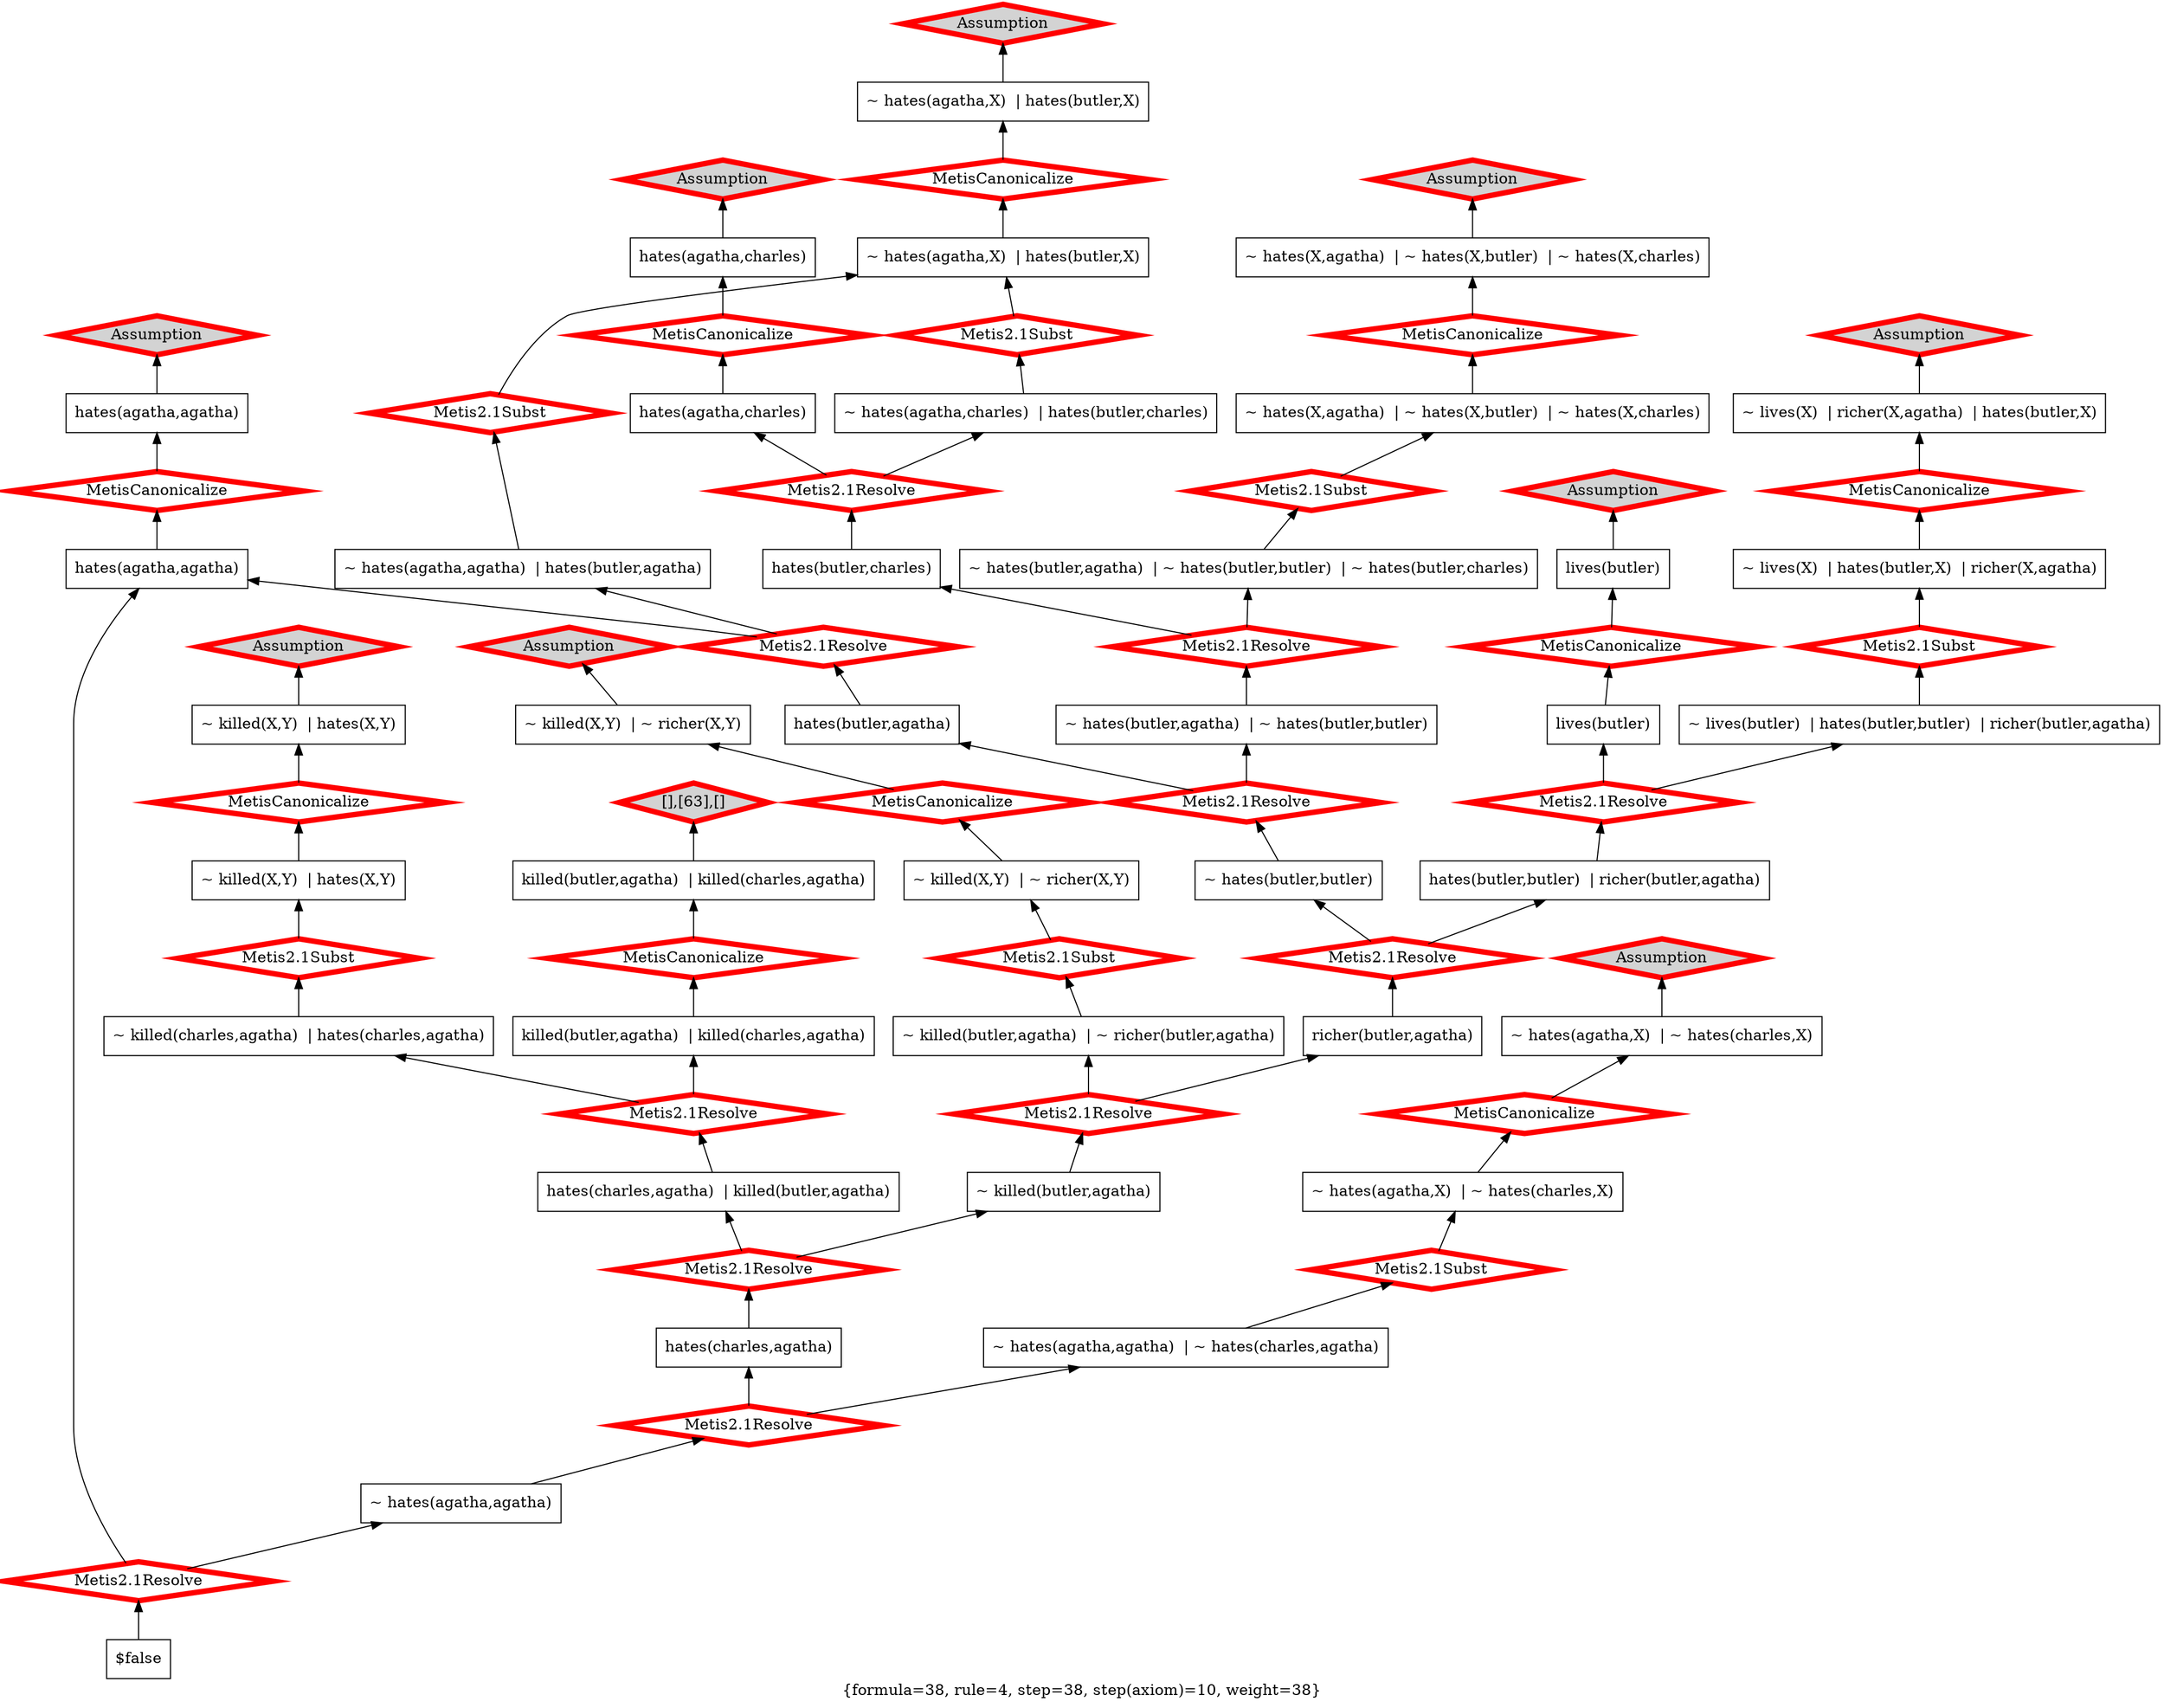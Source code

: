 digraph g 
{ rankdir=BT;
 labelloc=b label="{formula=38, rule=4, step=38, step(axiom)=10, weight=38}"  
 "x_68" [ color="black" shape="box" label="~ hates(X,agatha)  | ~ hates(X,butler)  | ~ hates(X,charles)" fillcolor="white" style="filled"  ];
  "x_1" [ color="black" shape="box" label="lives(butler)" fillcolor="white" style="filled"  ];
  "x_34" [ color="black" shape="box" label="~ killed(charles,agatha)  | hates(charles,agatha)" fillcolor="white" style="filled"  ];
  "x_106" [ color="black" shape="box" label="~ lives(X)  | hates(butler,X)  | richer(X,agatha)" fillcolor="white" style="filled"  ];
  "x_41" [ color="black" shape="box" label="~ killed(X,Y)  | ~ richer(X,Y)" fillcolor="white" style="filled"  ];
  "x_6" [ color="black" shape="box" label="~ hates(butler,agatha)  | ~ hates(butler,butler)  | ~ hates(butler,charles)" fillcolor="white" style="filled"  ];
  "x_44" [ color="black" shape="box" label="~ killed(X,Y)  | hates(X,Y)" fillcolor="white" style="filled"  ];
  "x_110" [ color="black" shape="box" label="~ killed(X,Y)  | hates(X,Y)" fillcolor="white" style="filled"  ];
  "x_8" [ color="black" shape="box" label="~ hates(agatha,X)  | ~ hates(charles,X)" fillcolor="white" style="filled"  ];
  "x_46" [ color="black" shape="box" label="~ hates(butler,butler)" fillcolor="white" style="filled"  ];
  "x_47" [ color="black" shape="box" label="~ hates(agatha,agatha)  | hates(butler,agatha)" fillcolor="white" style="filled"  ];
  "x_114" [ color="black" shape="box" label="~ hates(agatha,agatha)" fillcolor="white" style="filled"  ];
  "x_11" [ color="black" shape="box" label="~ hates(agatha,X)  | hates(butler,X)" fillcolor="white" style="filled"  ];
  "x_13" [ color="black" shape="box" label="hates(charles,agatha)  | killed(butler,agatha)" fillcolor="white" style="filled"  ];
  "x_49" [ color="black" shape="box" label="hates(agatha,agatha)" fillcolor="white" style="filled"  ];
  "x_116" [ color="black" shape="box" label="~ killed(X,Y)  | ~ richer(X,Y)" fillcolor="white" style="filled"  ];
  "x_118" [ color="black" shape="box" label="~ lives(X)  | richer(X,agatha)  | hates(butler,X)" fillcolor="white" style="filled"  ];
  "x_52" [ color="black" shape="box" label="~ killed(butler,agatha)  | ~ richer(butler,agatha)" fillcolor="white" style="filled"  ];
  "x_81" [ color="black" shape="box" label="~ lives(butler)  | hates(butler,butler)  | richer(butler,agatha)" fillcolor="white" style="filled"  ];
  "x_82" [ color="black" shape="box" label="~ hates(X,agatha)  | ~ hates(X,butler)  | ~ hates(X,charles)" fillcolor="white" style="filled"  ];
  "x_124" [ color="black" shape="box" label="~ hates(agatha,agatha)  | ~ hates(charles,agatha)" fillcolor="white" style="filled"  ];
  "x_21" [ color="black" shape="box" label="$false" fillcolor="white" style="filled"  ];
  "x_87" [ color="black" shape="box" label="hates(charles,agatha)" fillcolor="white" style="filled"  ];
  "x_23" [ color="black" shape="box" label="hates(agatha,charles)" fillcolor="white" style="filled"  ];
  "x_130" [ color="black" shape="box" label="~ killed(butler,agatha)" fillcolor="white" style="filled"  ];
  "x_55" [ color="black" shape="box" label="hates(agatha,agatha)" fillcolor="white" style="filled"  ];
  "x_133" [ color="black" shape="box" label="richer(butler,agatha)" fillcolor="white" style="filled"  ];
  "x_132" [ color="black" shape="box" label="killed(butler,agatha)  | killed(charles,agatha)" fillcolor="white" style="filled"  ];
  "x_24" [ color="black" shape="box" label="hates(butler,butler)  | richer(butler,agatha)" fillcolor="white" style="filled"  ];
  "x_61" [ color="black" shape="box" label="~ hates(agatha,X)  | ~ hates(charles,X)" fillcolor="white" style="filled"  ];
  "x_94" [ color="black" shape="box" label="lives(butler)" fillcolor="white" style="filled"  ];
  "x_136" [ color="black" shape="box" label="hates(agatha,charles)" fillcolor="white" style="filled"  ];
  "x_63" [ color="black" shape="box" label="killed(butler,agatha)  | killed(charles,agatha)" fillcolor="white" style="filled"  ];
  "x_64" [ color="black" shape="box" label="~ hates(agatha,X)  | hates(butler,X)" fillcolor="white" style="filled"  ];
  "x_141" [ color="black" shape="box" label="~ hates(butler,agatha)  | ~ hates(butler,butler)" fillcolor="white" style="filled"  ];
  "x_98" [ color="black" shape="box" label="hates(butler,agatha)" fillcolor="white" style="filled"  ];
  "x_140" [ color="black" shape="box" label="hates(butler,charles)" fillcolor="white" style="filled"  ];
  "x_142" [ color="black" shape="box" label="~ hates(agatha,charles)  | hates(butler,charles)" fillcolor="white" style="filled"  ];
  "81d7037:1242be2cf89:-7fcf" [ URL="http://browser.inference-web.org/iwbrowser/BrowseNodeSet?url=http%3A%2F%2Finference-web.org%2Fproofs%2Ftptp%2FSolutions%2FPUZ%2FPUZ001-1%2FMetis---2.2%2Fanswer.owl%23ns_refute_0_22" color="red" shape="diamond" label="Metis2.1Resolve" fillcolor="white" style="filled" penwidth="5"  ];
  "x_46" -> "81d7037:1242be2cf89:-7fcf";
  "81d7037:1242be2cf89:-7fcf" -> "x_98";
  "81d7037:1242be2cf89:-7fcf" -> "x_141";
  "81d7037:1242be2cf89:-7f7f" [ URL="http://browser.inference-web.org/iwbrowser/BrowseNodeSet?url=http%3A%2F%2Finference-web.org%2Fproofs%2Ftptp%2FSolutions%2FPUZ%2FPUZ001-1%2FMetis---2.2%2Fanswer.owl%23ns_butler" color="red" shape="diamond" label="Assumption" fillcolor="lightgrey" style="filled" penwidth="5"  ];
  "x_94" -> "81d7037:1242be2cf89:-7f7f";
  "81d7037:1242be2cf89:-7fd7" [ URL="http://browser.inference-web.org/iwbrowser/BrowseNodeSet?url=http%3A%2F%2Finference-web.org%2Fproofs%2Ftptp%2FSolutions%2FPUZ%2FPUZ001-1%2FMetis---2.2%2Fanswer.owl%23ns_poorer_killer" color="red" shape="diamond" label="Assumption" fillcolor="lightgrey" style="filled" penwidth="5"  ];
  "x_41" -> "81d7037:1242be2cf89:-7fd7";
  "81d7037:1242be2cf89:-7f73" [ URL="http://browser.inference-web.org/iwbrowser/BrowseNodeSet?url=http%3A%2F%2Finference-web.org%2Fproofs%2Ftptp%2FSolutions%2FPUZ%2FPUZ001-1%2FMetis---2.2%2Fanswer.owl%23ns_refute_0_3" color="red" shape="diamond" label="MetisCanonicalize" fillcolor="white" style="filled" penwidth="5"  ];
  "x_110" -> "81d7037:1242be2cf89:-7f73";
  "81d7037:1242be2cf89:-7f73" -> "x_44";
  "81d7037:1242be2cf89:-7f77" [ URL="http://browser.inference-web.org/iwbrowser/BrowseNodeSet?url=http%3A%2F%2Finference-web.org%2Fproofs%2Ftptp%2FSolutions%2FPUZ%2FPUZ001-1%2FMetis---2.2%2Fanswer.owl%23ns_refute_0_4" color="red" shape="diamond" label="Metis2.1Subst" fillcolor="white" style="filled" penwidth="5"  ];
  "x_34" -> "81d7037:1242be2cf89:-7f77";
  "81d7037:1242be2cf89:-7f77" -> "x_110";
  "81d7037:1242be2cf89:-7ffe" [ URL="http://browser.inference-web.org/iwbrowser/BrowseNodeSet?url=http%3A%2F%2Finference-web.org%2Fproofs%2Ftptp%2FSolutions%2FPUZ%2FPUZ001-1%2FMetis---2.2%2Fanswer.owl%23answer" color="red" shape="diamond" label="Metis2.1Resolve" fillcolor="white" style="filled" penwidth="5"  ];
  "x_21" -> "81d7037:1242be2cf89:-7ffe";
  "81d7037:1242be2cf89:-7ffe" -> "x_49";
  "81d7037:1242be2cf89:-7ffe" -> "x_114";
  "81d7037:1242be2cf89:-7f6f" [ URL="http://browser.inference-web.org/iwbrowser/BrowseNodeSet?url=http%3A%2F%2Finference-web.org%2Fproofs%2Ftptp%2FSolutions%2FPUZ%2FPUZ001-1%2FMetis---2.2%2Fanswer.owl%23ns_killer_hates_victim" color="red" shape="diamond" label="Assumption" fillcolor="lightgrey" style="filled" penwidth="5"  ];
  "x_44" -> "81d7037:1242be2cf89:-7f6f";
  "81d7037:1242be2cf89:-7f8a" [ URL="http://browser.inference-web.org/iwbrowser/BrowseNodeSet?url=http%3A%2F%2Finference-web.org%2Fproofs%2Ftptp%2FSolutions%2FPUZ%2FPUZ001-1%2FMetis---2.2%2Fanswer.owl%23ns_refute_0_9" color="red" shape="diamond" label="MetisCanonicalize" fillcolor="white" style="filled" penwidth="5"  ];
  "x_106" -> "81d7037:1242be2cf89:-7f8a";
  "81d7037:1242be2cf89:-7f8a" -> "x_118";
  "81d7037:1242be2cf89:-7f9a" [ URL="http://browser.inference-web.org/iwbrowser/BrowseNodeSet?url=http%3A%2F%2Finference-web.org%2Fproofs%2Ftptp%2FSolutions%2FPUZ%2FPUZ001-1%2FMetis---2.2%2Fanswer.owl%23ns_refute_0_19" color="red" shape="diamond" label="MetisCanonicalize" fillcolor="white" style="filled" penwidth="5"  ];
  "x_49" -> "81d7037:1242be2cf89:-7f9a";
  "81d7037:1242be2cf89:-7f9a" -> "x_55";
  "81d7037:1242be2cf89:-7ff0" [ URL="http://browser.inference-web.org/iwbrowser/BrowseNodeSet?url=http%3A%2F%2Finference-web.org%2Fproofs%2Ftptp%2FSolutions%2FPUZ%2FPUZ001-1%2FMetis---2.2%2Fanswer.owl%23ns_refute_0_0" color="red" shape="diamond" label="MetisCanonicalize" fillcolor="white" style="filled" penwidth="5"  ];
  "x_61" -> "81d7037:1242be2cf89:-7ff0";
  "81d7037:1242be2cf89:-7ff0" -> "x_8";
  "81d7037:1242be2cf89:-7f9e" [ URL="http://browser.inference-web.org/iwbrowser/BrowseNodeSet?url=http%3A%2F%2Finference-web.org%2Fproofs%2Ftptp%2FSolutions%2FPUZ%2FPUZ001-1%2FMetis---2.2%2Fanswer.owl%23ns_refute_0_20" color="red" shape="diamond" label="Metis2.1Subst" fillcolor="white" style="filled" penwidth="5"  ];
  "x_47" -> "81d7037:1242be2cf89:-7f9e";
  "81d7037:1242be2cf89:-7f9e" -> "x_64";
  "81d7037:1242be2cf89:-7fa6" [ URL="http://browser.inference-web.org/iwbrowser/BrowseNodeSet?url=http%3A%2F%2Finference-web.org%2Fproofs%2Ftptp%2FSolutions%2FPUZ%2FPUZ001-1%2FMetis---2.2%2Fanswer.owl%23ns_agatha_hates_charles" color="red" shape="diamond" label="Assumption" fillcolor="lightgrey" style="filled" penwidth="5"  ];
  "x_23" -> "81d7037:1242be2cf89:-7fa6";
  "81d7037:1242be2cf89:-7fdf" [ URL="http://browser.inference-web.org/iwbrowser/BrowseNodeSet?url=http%3A%2F%2Finference-web.org%2Fproofs%2Ftptp%2FSolutions%2FPUZ%2FPUZ001-1%2FMetis---2.2%2Fanswer.owl%23ns_refute_0_7" color="red" shape="diamond" label="Metis2.1Subst" fillcolor="white" style="filled" penwidth="5"  ];
  "x_52" -> "81d7037:1242be2cf89:-7fdf";
  "81d7037:1242be2cf89:-7fdf" -> "x_116";
  "81d7037:1242be2cf89:-7f8e" [ URL="http://browser.inference-web.org/iwbrowser/BrowseNodeSet?url=http%3A%2F%2Finference-web.org%2Fproofs%2Ftptp%2FSolutions%2FPUZ%2FPUZ001-1%2FMetis---2.2%2Fanswer.owl%23ns_refute_0_10" color="red" shape="diamond" label="Metis2.1Subst" fillcolor="white" style="filled" penwidth="5"  ];
  "x_81" -> "81d7037:1242be2cf89:-7f8e";
  "81d7037:1242be2cf89:-7f8e" -> "x_106";
  "81d7037:1242be2cf89:-7fdb" [ URL="http://browser.inference-web.org/iwbrowser/BrowseNodeSet?url=http%3A%2F%2Finference-web.org%2Fproofs%2Ftptp%2FSolutions%2FPUZ%2FPUZ001-1%2FMetis---2.2%2Fanswer.owl%23ns_refute_0_6" color="red" shape="diamond" label="MetisCanonicalize" fillcolor="white" style="filled" penwidth="5"  ];
  "x_116" -> "81d7037:1242be2cf89:-7fdb";
  "81d7037:1242be2cf89:-7fdb" -> "x_41";
  "81d7037:1242be2cf89:-7f86" [ URL="http://browser.inference-web.org/iwbrowser/BrowseNodeSet?url=http%3A%2F%2Finference-web.org%2Fproofs%2Ftptp%2FSolutions%2FPUZ%2FPUZ001-1%2FMetis---2.2%2Fanswer.owl%23ns_butler_hates_poor" color="red" shape="diamond" label="Assumption" fillcolor="lightgrey" style="filled" penwidth="5"  ];
  "x_118" -> "81d7037:1242be2cf89:-7f86";
  "81d7037:1242be2cf89:-7fba" [ URL="http://browser.inference-web.org/iwbrowser/BrowseNodeSet?url=http%3A%2F%2Finference-web.org%2Fproofs%2Ftptp%2FSolutions%2FPUZ%2FPUZ001-1%2FMetis---2.2%2Fanswer.owl%23ns_refute_0_15" color="red" shape="diamond" label="Metis2.1Resolve" fillcolor="white" style="filled" penwidth="5"  ];
  "x_140" -> "81d7037:1242be2cf89:-7fba";
  "81d7037:1242be2cf89:-7fba" -> "x_136";
  "81d7037:1242be2cf89:-7fba" -> "x_142";
  "81d7037:1242be2cf89:-7f6c" [ URL="http://browser.inference-web.org/iwbrowser/BrowseNodeSet?url=http%3A%2F%2Finference-web.org%2Fproofs%2Ftptp%2FSolutions%2FPUZ%2FPUZ001-1%2FMetis---2.2%2Fanswer.owl%23ns_refute_0_2" color="red" shape="diamond" label="MetisCanonicalize" fillcolor="white" style="filled" penwidth="5"  ];
  "x_132" -> "81d7037:1242be2cf89:-7f6c";
  "81d7037:1242be2cf89:-7f6c" -> "x_63";
  "81d7037:1242be2cf89:-7fe4" [ URL="http://browser.inference-web.org/iwbrowser/BrowseNodeSet?url=http%3A%2F%2Finference-web.org%2Fproofs%2Ftptp%2FSolutions%2FPUZ%2FPUZ001-1%2FMetis---2.2%2Fanswer.owl%23ns_refute_0_24" color="red" shape="diamond" label="Metis2.1Resolve" fillcolor="white" style="filled" penwidth="5"  ];
  "x_130" -> "81d7037:1242be2cf89:-7fe4";
  "81d7037:1242be2cf89:-7fe4" -> "x_52";
  "81d7037:1242be2cf89:-7fe4" -> "x_133";
  "81d7037:1242be2cf89:-7f68" [ URL="http://browser.inference-web.org/iwbrowser/BrowseNodeSet?url=http%3A%2F%2Finference-web.org%2Fproofs%2Ftptp%2FSolutions%2FPUZ%2FPUZ001-1%2FMetis---2.2%2Fanswer.owl%23ns_prove_neither_charles_nor_butler_did_it" color="red" shape="diamond" label="[],[63],[]" fillcolor="lightgrey" style="filled" penwidth="5"  ];
  "x_63" -> "81d7037:1242be2cf89:-7f68";
  "81d7037:1242be2cf89:-7f96" [ URL="http://browser.inference-web.org/iwbrowser/BrowseNodeSet?url=http%3A%2F%2Finference-web.org%2Fproofs%2Ftptp%2FSolutions%2FPUZ%2FPUZ001-1%2FMetis---2.2%2Fanswer.owl%23ns_agatha_hates_agatha" color="red" shape="diamond" label="Assumption" fillcolor="lightgrey" style="filled" penwidth="5"  ];
  "x_55" -> "81d7037:1242be2cf89:-7f96";
  "81d7037:1242be2cf89:-7ff4" [ URL="http://browser.inference-web.org/iwbrowser/BrowseNodeSet?url=http%3A%2F%2Finference-web.org%2Fproofs%2Ftptp%2FSolutions%2FPUZ%2FPUZ001-1%2FMetis---2.2%2Fanswer.owl%23ns_refute_0_1" color="red" shape="diamond" label="Metis2.1Subst" fillcolor="white" style="filled" penwidth="5"  ];
  "x_124" -> "81d7037:1242be2cf89:-7ff4";
  "81d7037:1242be2cf89:-7ff4" -> "x_61";
  "81d7037:1242be2cf89:-7fd4" [ URL="http://browser.inference-web.org/iwbrowser/BrowseNodeSet?url=http%3A%2F%2Finference-web.org%2Fproofs%2Ftptp%2FSolutions%2FPUZ%2FPUZ001-1%2FMetis---2.2%2Fanswer.owl%23ns_refute_0_23" color="red" shape="diamond" label="Metis2.1Resolve" fillcolor="white" style="filled" penwidth="5"  ];
  "x_133" -> "81d7037:1242be2cf89:-7fd4";
  "81d7037:1242be2cf89:-7fd4" -> "x_24";
  "81d7037:1242be2cf89:-7fd4" -> "x_46";
  "81d7037:1242be2cf89:-7faa" [ URL="http://browser.inference-web.org/iwbrowser/BrowseNodeSet?url=http%3A%2F%2Finference-web.org%2Fproofs%2Ftptp%2FSolutions%2FPUZ%2FPUZ001-1%2FMetis---2.2%2Fanswer.owl%23ns_refute_0_12" color="red" shape="diamond" label="MetisCanonicalize" fillcolor="white" style="filled" penwidth="5"  ];
  "x_136" -> "81d7037:1242be2cf89:-7faa";
  "81d7037:1242be2cf89:-7faa" -> "x_23";
  "81d7037:1242be2cf89:-7fb5" [ URL="http://browser.inference-web.org/iwbrowser/BrowseNodeSet?url=http%3A%2F%2Finference-web.org%2Fproofs%2Ftptp%2FSolutions%2FPUZ%2FPUZ001-1%2FMetis---2.2%2Fanswer.owl%23ns_refute_0_14" color="red" shape="diamond" label="Metis2.1Subst" fillcolor="white" style="filled" penwidth="5"  ];
  "x_142" -> "81d7037:1242be2cf89:-7fb5";
  "81d7037:1242be2cf89:-7fb5" -> "x_64";
  "81d7037:1242be2cf89:-7fb1" [ URL="http://browser.inference-web.org/iwbrowser/BrowseNodeSet?url=http%3A%2F%2Finference-web.org%2Fproofs%2Ftptp%2FSolutions%2FPUZ%2FPUZ001-1%2FMetis---2.2%2Fanswer.owl%23ns_refute_0_13" color="red" shape="diamond" label="MetisCanonicalize" fillcolor="white" style="filled" penwidth="5"  ];
  "x_64" -> "81d7037:1242be2cf89:-7fb1";
  "81d7037:1242be2cf89:-7fb1" -> "x_11";
  "81d7037:1242be2cf89:-7fca" [ URL="http://browser.inference-web.org/iwbrowser/BrowseNodeSet?url=http%3A%2F%2Finference-web.org%2Fproofs%2Ftptp%2FSolutions%2FPUZ%2FPUZ001-1%2FMetis---2.2%2Fanswer.owl%23ns_refute_0_18" color="red" shape="diamond" label="Metis2.1Resolve" fillcolor="white" style="filled" penwidth="5"  ];
  "x_141" -> "81d7037:1242be2cf89:-7fca";
  "81d7037:1242be2cf89:-7fca" -> "x_6";
  "81d7037:1242be2cf89:-7fca" -> "x_140";
  "81d7037:1242be2cf89:-7fec" [ URL="http://browser.inference-web.org/iwbrowser/BrowseNodeSet?url=http%3A%2F%2Finference-web.org%2Fproofs%2Ftptp%2FSolutions%2FPUZ%2FPUZ001-1%2FMetis---2.2%2Fanswer.owl%23ns_different_hates" color="red" shape="diamond" label="Assumption" fillcolor="lightgrey" style="filled" penwidth="5"  ];
  "x_8" -> "81d7037:1242be2cf89:-7fec";
  "81d7037:1242be2cf89:-7fc5" [ URL="http://browser.inference-web.org/iwbrowser/BrowseNodeSet?url=http%3A%2F%2Finference-web.org%2Fproofs%2Ftptp%2FSolutions%2FPUZ%2FPUZ001-1%2FMetis---2.2%2Fanswer.owl%23ns_refute_0_17" color="red" shape="diamond" label="Metis2.1Subst" fillcolor="white" style="filled" penwidth="5"  ];
  "x_6" -> "81d7037:1242be2cf89:-7fc5";
  "81d7037:1242be2cf89:-7fc5" -> "x_68";
  "81d7037:1242be2cf89:-7f7c" [ URL="http://browser.inference-web.org/iwbrowser/BrowseNodeSet?url=http%3A%2F%2Finference-web.org%2Fproofs%2Ftptp%2FSolutions%2FPUZ%2FPUZ001-1%2FMetis---2.2%2Fanswer.owl%23ns_refute_0_5" color="red" shape="diamond" label="Metis2.1Resolve" fillcolor="white" style="filled" penwidth="5"  ];
  "x_13" -> "81d7037:1242be2cf89:-7f7c";
  "81d7037:1242be2cf89:-7f7c" -> "x_34";
  "81d7037:1242be2cf89:-7f7c" -> "x_132";
  "81d7037:1242be2cf89:-7fe9" [ URL="http://browser.inference-web.org/iwbrowser/BrowseNodeSet?url=http%3A%2F%2Finference-web.org%2Fproofs%2Ftptp%2FSolutions%2FPUZ%2FPUZ001-1%2FMetis---2.2%2Fanswer.owl%23ns_refute_0_25" color="red" shape="diamond" label="Metis2.1Resolve" fillcolor="white" style="filled" penwidth="5"  ];
  "x_87" -> "81d7037:1242be2cf89:-7fe9";
  "81d7037:1242be2cf89:-7fe9" -> "x_13";
  "81d7037:1242be2cf89:-7fe9" -> "x_130";
  "81d7037:1242be2cf89:-7fad" [ URL="http://browser.inference-web.org/iwbrowser/BrowseNodeSet?url=http%3A%2F%2Finference-web.org%2Fproofs%2Ftptp%2FSolutions%2FPUZ%2FPUZ001-1%2FMetis---2.2%2Fanswer.owl%23ns_same_hates" color="red" shape="diamond" label="Assumption" fillcolor="lightgrey" style="filled" penwidth="5"  ];
  "x_11" -> "81d7037:1242be2cf89:-7fad";
  "81d7037:1242be2cf89:-7fbd" [ URL="http://browser.inference-web.org/iwbrowser/BrowseNodeSet?url=http%3A%2F%2Finference-web.org%2Fproofs%2Ftptp%2FSolutions%2FPUZ%2FPUZ001-1%2FMetis---2.2%2Fanswer.owl%23ns_no_one_hates_everyone" color="red" shape="diamond" label="Assumption" fillcolor="lightgrey" style="filled" penwidth="5"  ];
  "x_82" -> "81d7037:1242be2cf89:-7fbd";
  "81d7037:1242be2cf89:-7fc1" [ URL="http://browser.inference-web.org/iwbrowser/BrowseNodeSet?url=http%3A%2F%2Finference-web.org%2Fproofs%2Ftptp%2FSolutions%2FPUZ%2FPUZ001-1%2FMetis---2.2%2Fanswer.owl%23ns_refute_0_16" color="red" shape="diamond" label="MetisCanonicalize" fillcolor="white" style="filled" penwidth="5"  ];
  "x_68" -> "81d7037:1242be2cf89:-7fc1";
  "81d7037:1242be2cf89:-7fc1" -> "x_82";
  "81d7037:1242be2cf89:-7ff9" [ URL="http://browser.inference-web.org/iwbrowser/BrowseNodeSet?url=http%3A%2F%2Finference-web.org%2Fproofs%2Ftptp%2FSolutions%2FPUZ%2FPUZ001-1%2FMetis---2.2%2Fanswer.owl%23ns_refute_0_26" color="red" shape="diamond" label="Metis2.1Resolve" fillcolor="white" style="filled" penwidth="5"  ];
  "x_114" -> "81d7037:1242be2cf89:-7ff9";
  "81d7037:1242be2cf89:-7ff9" -> "x_87";
  "81d7037:1242be2cf89:-7ff9" -> "x_124";
  "81d7037:1242be2cf89:-7f83" [ URL="http://browser.inference-web.org/iwbrowser/BrowseNodeSet?url=http%3A%2F%2Finference-web.org%2Fproofs%2Ftptp%2FSolutions%2FPUZ%2FPUZ001-1%2FMetis---2.2%2Fanswer.owl%23ns_refute_0_8" color="red" shape="diamond" label="MetisCanonicalize" fillcolor="white" style="filled" penwidth="5"  ];
  "x_1" -> "81d7037:1242be2cf89:-7f83";
  "81d7037:1242be2cf89:-7f83" -> "x_94";
  "81d7037:1242be2cf89:-7f93" [ URL="http://browser.inference-web.org/iwbrowser/BrowseNodeSet?url=http%3A%2F%2Finference-web.org%2Fproofs%2Ftptp%2FSolutions%2FPUZ%2FPUZ001-1%2FMetis---2.2%2Fanswer.owl%23ns_refute_0_11" color="red" shape="diamond" label="Metis2.1Resolve" fillcolor="white" style="filled" penwidth="5"  ];
  "x_24" -> "81d7037:1242be2cf89:-7f93";
  "81d7037:1242be2cf89:-7f93" -> "x_1";
  "81d7037:1242be2cf89:-7f93" -> "x_81";
  "81d7037:1242be2cf89:-7fa3" [ URL="http://browser.inference-web.org/iwbrowser/BrowseNodeSet?url=http%3A%2F%2Finference-web.org%2Fproofs%2Ftptp%2FSolutions%2FPUZ%2FPUZ001-1%2FMetis---2.2%2Fanswer.owl%23ns_refute_0_21" color="red" shape="diamond" label="Metis2.1Resolve" fillcolor="white" style="filled" penwidth="5"  ];
  "x_98" -> "81d7037:1242be2cf89:-7fa3";
  "81d7037:1242be2cf89:-7fa3" -> "x_47";
  "81d7037:1242be2cf89:-7fa3" -> "x_49";
  }
